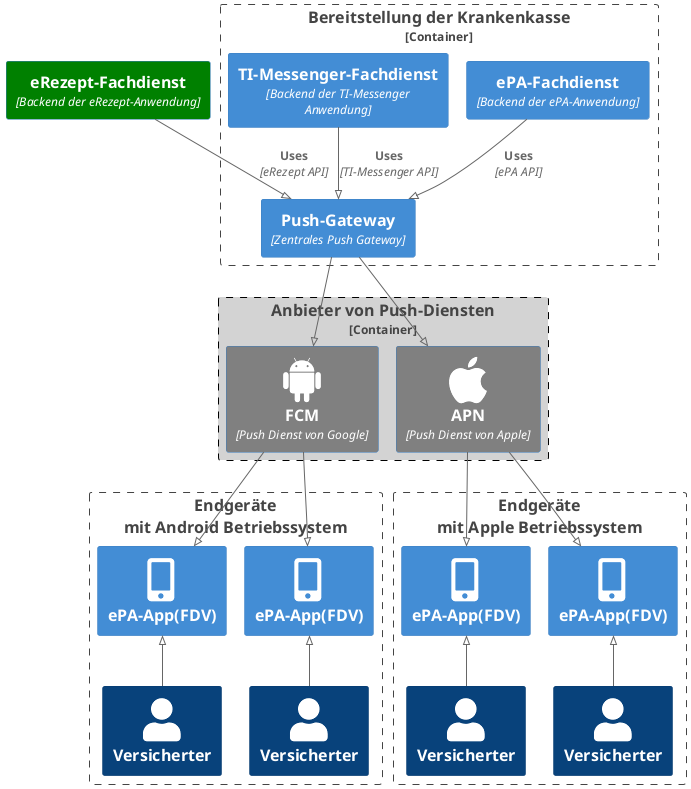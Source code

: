 @startuml
!pragma layout smetana

!include <C4/C4_Container>
!include <tupadr3/font-awesome-5/user>
!include <tupadr3/font-awesome-5/mobile_alt>
!include <tupadr3/devicons2/android>
!include <tupadr3/devicons2/apple_original>

HIDE_STEREOTYPE()

AddContainerTag(er, #Green, $legendText="Bereitstellung durch die gematik")
Container_Ext(erezept, "eRezept-Fachdienst", "Backend der eRezept-Anwendung", $tags=er)

AddContainerTag(kk, $legendText="Bereitstellungen der Krankenkasse")
Container_Boundary(kv, "Bereitstellung der Krankenkasse") {
    Container(push, "Push-Gateway", "Zentrales Push Gateway", $tags=kk)
    Container(epa, "ePA-Fachdienst", "Backend der ePA-Anwendung", $tags=kk)  
    Container(tim, "TI-Messenger-Fachdienst", "Backend der TI-Messenger Anwendung", $tags=kk)
}

Rel(epa, push, "Uses", "ePA API")
Rel(erezept, push, "Uses", "eRezept API")
Rel(tim, push, "Uses", "TI-Messenger API")

AddBoundaryTag(push, #LightGray, $legendText=Anbieter von Smartphone Betriebssystemen, $borderColor=#Black)
AddContainerTag(pd, #Gray, $legendText=Push-Dienste)
Container_Boundary(pp, "Anbieter von Push-Diensten", $tags=push) {
    Container(fcm, "FCM", "Push Dienst von Google", $tags=pd, $sprite=android)
    Container(apn, "APN", "Push Dienst von Apple", $tags=pd, $sprite=apple_original)
} 
Rel(push, fcm, "")
Rel(push, apn, "")

AddPersonTag(Endanwender, $legendText=Endanwender)
Boundary(ug1, "Endgeräte\n mit Android Betriebssystem") {
    Container(s1, "ePA-App(FDV)", "", $sprite=mobile_alt, $tags=kk)
    Container(s2, "ePA-App(FDV)", "", $sprite=mobile_alt, $tags=kk)
    Person(u1, "Versicherter", $tags=Endanwender)
    Person(u2, "Versicherter", $tags=Endanwender)
    Rel_U(u1, s1, "")
    Rel_U(u2, s2, "")
}
Rel(fcm, s1, "")
Rel(fcm, s2, "")


Boundary(ug2, "Endgeräte\n mit Apple Betriebssystem") {
    Container(s3, "ePA-App(FDV)", "", $sprite=mobile_alt, $tags=kk)
    Container(s4, "ePA-App(FDV)", "", $sprite=mobile_alt, $tags=kk)
    Person(u3, "Versicherter", $tags=Endanwender)
    Person(u4, "Versicherter", $tags=Endanwender)
    Rel_U(u3, s3, "")
    Rel_U(u4, s4, "")
}
Rel(apn, s3, "")
Rel(apn, s4, "")

@enduml